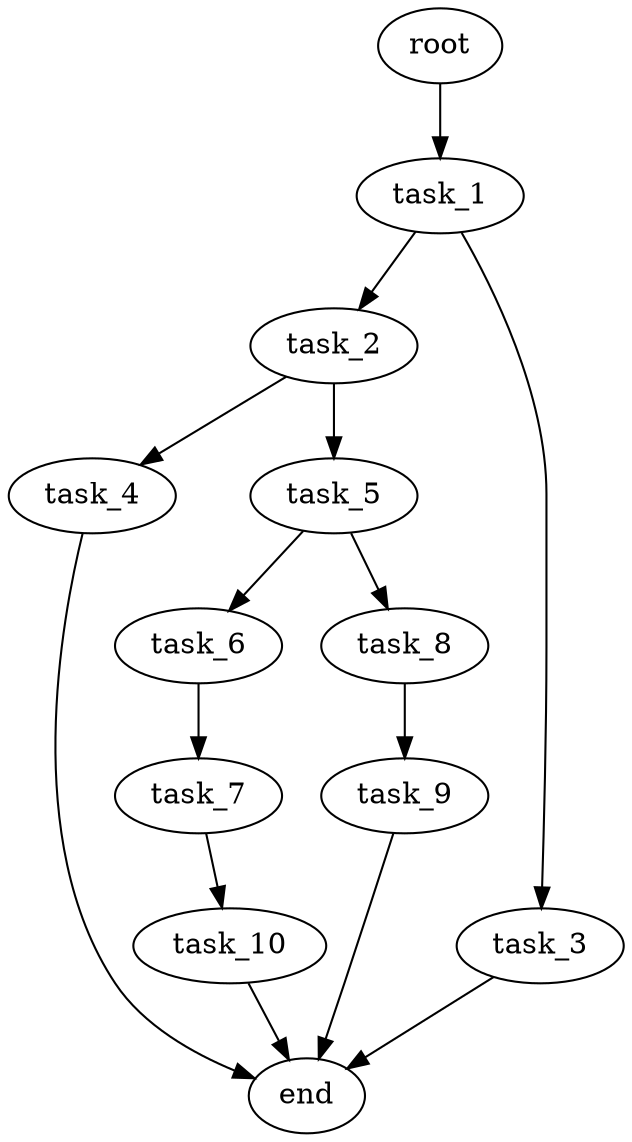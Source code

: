 digraph G {
  root [size="0.000000e+00"];
  task_1 [size="9.218760e+09"];
  task_2 [size="5.082901e+09"];
  task_3 [size="8.793383e+09"];
  task_4 [size="8.640405e+09"];
  task_5 [size="2.763198e+09"];
  task_6 [size="7.900272e+09"];
  task_7 [size="4.150009e+09"];
  task_8 [size="9.342550e+09"];
  task_9 [size="5.077869e+09"];
  task_10 [size="8.205674e+09"];
  end [size="0.000000e+00"];

  root -> task_1 [size="1.000000e-12"];
  task_1 -> task_2 [size="5.082901e+08"];
  task_1 -> task_3 [size="8.793383e+08"];
  task_2 -> task_4 [size="8.640405e+08"];
  task_2 -> task_5 [size="2.763198e+08"];
  task_3 -> end [size="1.000000e-12"];
  task_4 -> end [size="1.000000e-12"];
  task_5 -> task_6 [size="7.900272e+08"];
  task_5 -> task_8 [size="9.342550e+08"];
  task_6 -> task_7 [size="4.150009e+08"];
  task_7 -> task_10 [size="8.205674e+08"];
  task_8 -> task_9 [size="5.077869e+08"];
  task_9 -> end [size="1.000000e-12"];
  task_10 -> end [size="1.000000e-12"];
}
